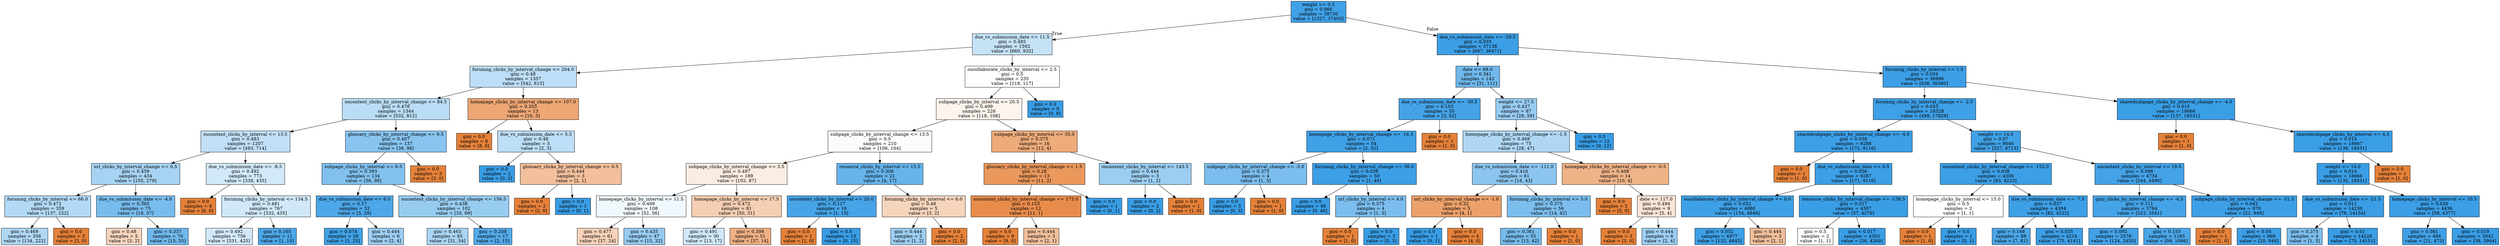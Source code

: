 digraph Tree {
node [shape=box, style="filled", color="black"] ;
0 [label="weight <= 0.5\ngini = 0.066\nsamples = 38730\nvalue = [1327, 37403]", fillcolor="#399de5f6"] ;
1 [label="due_vs_submission_date <= 11.5\ngini = 0.485\nsamples = 1592\nvalue = [660, 932]", fillcolor="#399de54a"] ;
0 -> 1 [labeldistance=2.5, labelangle=45, headlabel="True"] ;
2 [label="forumng_clicks_by_interval_change <= 204.0\ngini = 0.48\nsamples = 1357\nvalue = [542, 815]", fillcolor="#399de555"] ;
1 -> 2 ;
3 [label="oucontent_clicks_by_interval_change <= 84.5\ngini = 0.478\nsamples = 1344\nvalue = [532, 812]", fillcolor="#399de558"] ;
2 -> 3 ;
4 [label="oucontent_clicks_by_interval <= 13.5\ngini = 0.483\nsamples = 1207\nvalue = [493, 714]", fillcolor="#399de54f"] ;
3 -> 4 ;
5 [label="url_clicks_by_interval_change <= 0.5\ngini = 0.459\nsamples = 434\nvalue = [155, 279]", fillcolor="#399de571"] ;
4 -> 5 ;
6 [label="forumng_clicks_by_interval <= 66.0\ngini = 0.472\nsamples = 359\nvalue = [137, 222]", fillcolor="#399de562"] ;
5 -> 6 ;
7 [label="gini = 0.469\nsamples = 356\nvalue = [134, 222]", fillcolor="#399de565"] ;
6 -> 7 ;
8 [label="gini = 0.0\nsamples = 3\nvalue = [3, 0]", fillcolor="#e58139ff"] ;
6 -> 8 ;
9 [label="due_vs_submission_date <= -4.0\ngini = 0.365\nsamples = 75\nvalue = [18, 57]", fillcolor="#399de5ae"] ;
5 -> 9 ;
10 [label="gini = 0.48\nsamples = 5\nvalue = [3, 2]", fillcolor="#e5813955"] ;
9 -> 10 ;
11 [label="gini = 0.337\nsamples = 70\nvalue = [15, 55]", fillcolor="#399de5b9"] ;
9 -> 11 ;
12 [label="due_vs_submission_date <= -8.5\ngini = 0.492\nsamples = 773\nvalue = [338, 435]", fillcolor="#399de539"] ;
4 -> 12 ;
13 [label="gini = 0.0\nsamples = 6\nvalue = [6, 0]", fillcolor="#e58139ff"] ;
12 -> 13 ;
14 [label="forumng_clicks_by_interval <= 134.5\ngini = 0.491\nsamples = 767\nvalue = [332, 435]", fillcolor="#399de53c"] ;
12 -> 14 ;
15 [label="gini = 0.492\nsamples = 756\nvalue = [331, 425]", fillcolor="#399de538"] ;
14 -> 15 ;
16 [label="gini = 0.165\nsamples = 11\nvalue = [1, 10]", fillcolor="#399de5e6"] ;
14 -> 16 ;
17 [label="glossary_clicks_by_interval_change <= 9.5\ngini = 0.407\nsamples = 137\nvalue = [39, 98]", fillcolor="#399de59a"] ;
3 -> 17 ;
18 [label="subpage_clicks_by_interval <= 8.5\ngini = 0.393\nsamples = 134\nvalue = [36, 98]", fillcolor="#399de5a1"] ;
17 -> 18 ;
19 [label="due_vs_submission_date <= 6.5\ngini = 0.17\nsamples = 32\nvalue = [3, 29]", fillcolor="#399de5e5"] ;
18 -> 19 ;
20 [label="gini = 0.074\nsamples = 26\nvalue = [1, 25]", fillcolor="#399de5f5"] ;
19 -> 20 ;
21 [label="gini = 0.444\nsamples = 6\nvalue = [2, 4]", fillcolor="#399de57f"] ;
19 -> 21 ;
22 [label="oucontent_clicks_by_interval_change <= 156.5\ngini = 0.438\nsamples = 102\nvalue = [33, 69]", fillcolor="#399de585"] ;
18 -> 22 ;
23 [label="gini = 0.463\nsamples = 85\nvalue = [31, 54]", fillcolor="#399de56d"] ;
22 -> 23 ;
24 [label="gini = 0.208\nsamples = 17\nvalue = [2, 15]", fillcolor="#399de5dd"] ;
22 -> 24 ;
25 [label="gini = 0.0\nsamples = 3\nvalue = [3, 0]", fillcolor="#e58139ff"] ;
17 -> 25 ;
26 [label="homepage_clicks_by_interval_change <= 107.0\ngini = 0.355\nsamples = 13\nvalue = [10, 3]", fillcolor="#e58139b3"] ;
2 -> 26 ;
27 [label="gini = 0.0\nsamples = 8\nvalue = [8, 0]", fillcolor="#e58139ff"] ;
26 -> 27 ;
28 [label="due_vs_submission_date <= 5.5\ngini = 0.48\nsamples = 5\nvalue = [2, 3]", fillcolor="#399de555"] ;
26 -> 28 ;
29 [label="gini = 0.0\nsamples = 2\nvalue = [0, 2]", fillcolor="#399de5ff"] ;
28 -> 29 ;
30 [label="glossary_clicks_by_interval_change <= 0.5\ngini = 0.444\nsamples = 3\nvalue = [2, 1]", fillcolor="#e581397f"] ;
28 -> 30 ;
31 [label="gini = 0.0\nsamples = 2\nvalue = [2, 0]", fillcolor="#e58139ff"] ;
30 -> 31 ;
32 [label="gini = 0.0\nsamples = 1\nvalue = [0, 1]", fillcolor="#399de5ff"] ;
30 -> 32 ;
33 [label="oucollaborate_clicks_by_interval <= 2.5\ngini = 0.5\nsamples = 235\nvalue = [118, 117]", fillcolor="#e5813902"] ;
1 -> 33 ;
34 [label="subpage_clicks_by_interval <= 20.5\ngini = 0.499\nsamples = 226\nvalue = [118, 108]", fillcolor="#e5813916"] ;
33 -> 34 ;
35 [label="subpage_clicks_by_interval_change <= 13.5\ngini = 0.5\nsamples = 210\nvalue = [106, 104]", fillcolor="#e5813905"] ;
34 -> 35 ;
36 [label="subpage_clicks_by_interval_change <= 3.5\ngini = 0.497\nsamples = 189\nvalue = [102, 87]", fillcolor="#e5813925"] ;
35 -> 36 ;
37 [label="homepage_clicks_by_interval <= 11.5\ngini = 0.499\nsamples = 108\nvalue = [52, 56]", fillcolor="#399de512"] ;
36 -> 37 ;
38 [label="gini = 0.477\nsamples = 61\nvalue = [37, 24]", fillcolor="#e581395a"] ;
37 -> 38 ;
39 [label="gini = 0.435\nsamples = 47\nvalue = [15, 32]", fillcolor="#399de587"] ;
37 -> 39 ;
40 [label="homepage_clicks_by_interval <= 17.5\ngini = 0.472\nsamples = 81\nvalue = [50, 31]", fillcolor="#e5813961"] ;
36 -> 40 ;
41 [label="gini = 0.491\nsamples = 30\nvalue = [13, 17]", fillcolor="#399de53c"] ;
40 -> 41 ;
42 [label="gini = 0.398\nsamples = 51\nvalue = [37, 14]", fillcolor="#e581399f"] ;
40 -> 42 ;
43 [label="resource_clicks_by_interval <= 15.5\ngini = 0.308\nsamples = 21\nvalue = [4, 17]", fillcolor="#399de5c3"] ;
35 -> 43 ;
44 [label="oucontent_clicks_by_interval <= 20.0\ngini = 0.117\nsamples = 16\nvalue = [1, 15]", fillcolor="#399de5ee"] ;
43 -> 44 ;
45 [label="gini = 0.0\nsamples = 1\nvalue = [1, 0]", fillcolor="#e58139ff"] ;
44 -> 45 ;
46 [label="gini = 0.0\nsamples = 15\nvalue = [0, 15]", fillcolor="#399de5ff"] ;
44 -> 46 ;
47 [label="forumng_clicks_by_interval <= 6.0\ngini = 0.48\nsamples = 5\nvalue = [3, 2]", fillcolor="#e5813955"] ;
43 -> 47 ;
48 [label="gini = 0.444\nsamples = 3\nvalue = [1, 2]", fillcolor="#399de57f"] ;
47 -> 48 ;
49 [label="gini = 0.0\nsamples = 2\nvalue = [2, 0]", fillcolor="#e58139ff"] ;
47 -> 49 ;
50 [label="subpage_clicks_by_interval <= 35.0\ngini = 0.375\nsamples = 16\nvalue = [12, 4]", fillcolor="#e58139aa"] ;
34 -> 50 ;
51 [label="glossary_clicks_by_interval_change <= 1.5\ngini = 0.26\nsamples = 13\nvalue = [11, 2]", fillcolor="#e58139d1"] ;
50 -> 51 ;
52 [label="oucontent_clicks_by_interval_change <= 173.0\ngini = 0.153\nsamples = 12\nvalue = [11, 1]", fillcolor="#e58139e8"] ;
51 -> 52 ;
53 [label="gini = 0.0\nsamples = 9\nvalue = [9, 0]", fillcolor="#e58139ff"] ;
52 -> 53 ;
54 [label="gini = 0.444\nsamples = 3\nvalue = [2, 1]", fillcolor="#e581397f"] ;
52 -> 54 ;
55 [label="gini = 0.0\nsamples = 1\nvalue = [0, 1]", fillcolor="#399de5ff"] ;
51 -> 55 ;
56 [label="oucontent_clicks_by_interval <= 143.5\ngini = 0.444\nsamples = 3\nvalue = [1, 2]", fillcolor="#399de57f"] ;
50 -> 56 ;
57 [label="gini = 0.0\nsamples = 2\nvalue = [0, 2]", fillcolor="#399de5ff"] ;
56 -> 57 ;
58 [label="gini = 0.0\nsamples = 1\nvalue = [1, 0]", fillcolor="#e58139ff"] ;
56 -> 58 ;
59 [label="gini = 0.0\nsamples = 9\nvalue = [0, 9]", fillcolor="#399de5ff"] ;
33 -> 59 ;
60 [label="due_vs_submission_date <= -29.5\ngini = 0.035\nsamples = 37138\nvalue = [667, 36471]", fillcolor="#399de5fa"] ;
0 -> 60 [labeldistance=2.5, labelangle=-45, headlabel="False"] ;
61 [label="date <= 68.0\ngini = 0.341\nsamples = 142\nvalue = [31, 111]", fillcolor="#399de5b8"] ;
60 -> 61 ;
62 [label="due_vs_submission_date <= -30.5\ngini = 0.103\nsamples = 55\nvalue = [3, 52]", fillcolor="#399de5f0"] ;
61 -> 62 ;
63 [label="homepage_clicks_by_interval_change <= -16.5\ngini = 0.071\nsamples = 54\nvalue = [2, 52]", fillcolor="#399de5f5"] ;
62 -> 63 ;
64 [label="subpage_clicks_by_interval_change <= -3.0\ngini = 0.375\nsamples = 4\nvalue = [1, 3]", fillcolor="#399de5aa"] ;
63 -> 64 ;
65 [label="gini = 0.0\nsamples = 3\nvalue = [0, 3]", fillcolor="#399de5ff"] ;
64 -> 65 ;
66 [label="gini = 0.0\nsamples = 1\nvalue = [1, 0]", fillcolor="#e58139ff"] ;
64 -> 66 ;
67 [label="forumng_clicks_by_interval_change <= 36.0\ngini = 0.039\nsamples = 50\nvalue = [1, 49]", fillcolor="#399de5fa"] ;
63 -> 67 ;
68 [label="gini = 0.0\nsamples = 46\nvalue = [0, 46]", fillcolor="#399de5ff"] ;
67 -> 68 ;
69 [label="url_clicks_by_interval <= 4.0\ngini = 0.375\nsamples = 4\nvalue = [1, 3]", fillcolor="#399de5aa"] ;
67 -> 69 ;
70 [label="gini = 0.0\nsamples = 1\nvalue = [1, 0]", fillcolor="#e58139ff"] ;
69 -> 70 ;
71 [label="gini = 0.0\nsamples = 3\nvalue = [0, 3]", fillcolor="#399de5ff"] ;
69 -> 71 ;
72 [label="gini = 0.0\nsamples = 1\nvalue = [1, 0]", fillcolor="#e58139ff"] ;
62 -> 72 ;
73 [label="weight <= 27.5\ngini = 0.437\nsamples = 87\nvalue = [28, 59]", fillcolor="#399de586"] ;
61 -> 73 ;
74 [label="homepage_clicks_by_interval_change <= -1.5\ngini = 0.468\nsamples = 75\nvalue = [28, 47]", fillcolor="#399de567"] ;
73 -> 74 ;
75 [label="due_vs_submission_date <= -111.0\ngini = 0.416\nsamples = 61\nvalue = [18, 43]", fillcolor="#399de594"] ;
74 -> 75 ;
76 [label="url_clicks_by_interval_change <= -1.0\ngini = 0.32\nsamples = 5\nvalue = [4, 1]", fillcolor="#e58139bf"] ;
75 -> 76 ;
77 [label="gini = 0.0\nsamples = 1\nvalue = [0, 1]", fillcolor="#399de5ff"] ;
76 -> 77 ;
78 [label="gini = 0.0\nsamples = 4\nvalue = [4, 0]", fillcolor="#e58139ff"] ;
76 -> 78 ;
79 [label="forumng_clicks_by_interval <= 5.0\ngini = 0.375\nsamples = 56\nvalue = [14, 42]", fillcolor="#399de5aa"] ;
75 -> 79 ;
80 [label="gini = 0.361\nsamples = 55\nvalue = [13, 42]", fillcolor="#399de5b0"] ;
79 -> 80 ;
81 [label="gini = 0.0\nsamples = 1\nvalue = [1, 0]", fillcolor="#e58139ff"] ;
79 -> 81 ;
82 [label="homepage_clicks_by_interval_change <= -0.5\ngini = 0.408\nsamples = 14\nvalue = [10, 4]", fillcolor="#e5813999"] ;
74 -> 82 ;
83 [label="gini = 0.0\nsamples = 5\nvalue = [5, 0]", fillcolor="#e58139ff"] ;
82 -> 83 ;
84 [label="date <= 117.0\ngini = 0.494\nsamples = 9\nvalue = [5, 4]", fillcolor="#e5813933"] ;
82 -> 84 ;
85 [label="gini = 0.0\nsamples = 3\nvalue = [3, 0]", fillcolor="#e58139ff"] ;
84 -> 85 ;
86 [label="gini = 0.444\nsamples = 6\nvalue = [2, 4]", fillcolor="#399de57f"] ;
84 -> 86 ;
87 [label="gini = 0.0\nsamples = 12\nvalue = [0, 12]", fillcolor="#399de5ff"] ;
73 -> 87 ;
88 [label="forumng_clicks_by_interval <= 1.5\ngini = 0.034\nsamples = 36996\nvalue = [636, 36360]", fillcolor="#399de5fb"] ;
60 -> 88 ;
89 [label="forumng_clicks_by_interval_change <= -2.5\ngini = 0.053\nsamples = 18328\nvalue = [499, 17829]", fillcolor="#399de5f8"] ;
88 -> 89 ;
90 [label="sharedsubpage_clicks_by_interval_change <= -4.0\ngini = 0.036\nsamples = 9288\nvalue = [172, 9116]", fillcolor="#399de5fa"] ;
89 -> 90 ;
91 [label="gini = 0.0\nsamples = 1\nvalue = [1, 0]", fillcolor="#e58139ff"] ;
90 -> 91 ;
92 [label="due_vs_submission_date <= 0.5\ngini = 0.036\nsamples = 9287\nvalue = [171, 9116]", fillcolor="#399de5fa"] ;
90 -> 92 ;
93 [label="oucollaborate_clicks_by_interval_change <= 8.0\ngini = 0.052\nsamples = 4980\nvalue = [134, 4846]", fillcolor="#399de5f8"] ;
92 -> 93 ;
94 [label="gini = 0.052\nsamples = 4977\nvalue = [132, 4845]", fillcolor="#399de5f8"] ;
93 -> 94 ;
95 [label="gini = 0.444\nsamples = 3\nvalue = [2, 1]", fillcolor="#e581397f"] ;
93 -> 95 ;
96 [label="resource_clicks_by_interval_change <= -138.5\ngini = 0.017\nsamples = 4307\nvalue = [37, 4270]", fillcolor="#399de5fd"] ;
92 -> 96 ;
97 [label="gini = 0.5\nsamples = 2\nvalue = [1, 1]", fillcolor="#e5813900"] ;
96 -> 97 ;
98 [label="gini = 0.017\nsamples = 4305\nvalue = [36, 4269]", fillcolor="#399de5fd"] ;
96 -> 98 ;
99 [label="weight <= 14.0\ngini = 0.07\nsamples = 9040\nvalue = [327, 8713]", fillcolor="#399de5f5"] ;
89 -> 99 ;
100 [label="oucontent_clicks_by_interval_change <= -152.0\ngini = 0.038\nsamples = 4306\nvalue = [83, 4223]", fillcolor="#399de5fa"] ;
99 -> 100 ;
101 [label="homepage_clicks_by_interval <= 15.0\ngini = 0.5\nsamples = 2\nvalue = [1, 1]", fillcolor="#e5813900"] ;
100 -> 101 ;
102 [label="gini = 0.0\nsamples = 1\nvalue = [1, 0]", fillcolor="#e58139ff"] ;
101 -> 102 ;
103 [label="gini = 0.0\nsamples = 1\nvalue = [0, 1]", fillcolor="#399de5ff"] ;
101 -> 103 ;
104 [label="due_vs_submission_date <= -7.5\ngini = 0.037\nsamples = 4304\nvalue = [82, 4222]", fillcolor="#399de5fa"] ;
100 -> 104 ;
105 [label="gini = 0.146\nsamples = 88\nvalue = [7, 81]", fillcolor="#399de5e9"] ;
104 -> 105 ;
106 [label="gini = 0.035\nsamples = 4216\nvalue = [75, 4141]", fillcolor="#399de5fa"] ;
104 -> 106 ;
107 [label="oucontent_clicks_by_interval <= 19.5\ngini = 0.098\nsamples = 4734\nvalue = [244, 4490]", fillcolor="#399de5f1"] ;
99 -> 107 ;
108 [label="quiz_clicks_by_interval_change <= -4.5\ngini = 0.111\nsamples = 3764\nvalue = [223, 3541]", fillcolor="#399de5ef"] ;
107 -> 108 ;
109 [label="gini = 0.092\nsamples = 2579\nvalue = [124, 2455]", fillcolor="#399de5f2"] ;
108 -> 109 ;
110 [label="gini = 0.153\nsamples = 1185\nvalue = [99, 1086]", fillcolor="#399de5e8"] ;
108 -> 110 ;
111 [label="subpage_clicks_by_interval_change <= -51.5\ngini = 0.042\nsamples = 970\nvalue = [21, 949]", fillcolor="#399de5f9"] ;
107 -> 111 ;
112 [label="gini = 0.0\nsamples = 1\nvalue = [1, 0]", fillcolor="#e58139ff"] ;
111 -> 112 ;
113 [label="gini = 0.04\nsamples = 969\nvalue = [20, 949]", fillcolor="#399de5fa"] ;
111 -> 113 ;
114 [label="sharedsubpage_clicks_by_interval_change <= -4.0\ngini = 0.015\nsamples = 18668\nvalue = [137, 18531]", fillcolor="#399de5fd"] ;
88 -> 114 ;
115 [label="gini = 0.0\nsamples = 1\nvalue = [1, 0]", fillcolor="#e58139ff"] ;
114 -> 115 ;
116 [label="sharedsubpage_clicks_by_interval <= 4.5\ngini = 0.014\nsamples = 18667\nvalue = [136, 18531]", fillcolor="#399de5fd"] ;
114 -> 116 ;
117 [label="weight <= 14.0\ngini = 0.014\nsamples = 18666\nvalue = [135, 18531]", fillcolor="#399de5fd"] ;
116 -> 117 ;
118 [label="due_vs_submission_date <= -21.5\ngini = 0.011\nsamples = 14230\nvalue = [76, 14154]", fillcolor="#399de5fe"] ;
117 -> 118 ;
119 [label="gini = 0.375\nsamples = 4\nvalue = [1, 3]", fillcolor="#399de5aa"] ;
118 -> 119 ;
120 [label="gini = 0.01\nsamples = 14226\nvalue = [75, 14151]", fillcolor="#399de5fe"] ;
118 -> 120 ;
121 [label="homepage_clicks_by_interval <= 10.5\ngini = 0.026\nsamples = 4436\nvalue = [59, 4377]", fillcolor="#399de5fc"] ;
117 -> 121 ;
122 [label="gini = 0.081\nsamples = 494\nvalue = [21, 473]", fillcolor="#399de5f4"] ;
121 -> 122 ;
123 [label="gini = 0.019\nsamples = 3942\nvalue = [38, 3904]", fillcolor="#399de5fd"] ;
121 -> 123 ;
124 [label="gini = 0.0\nsamples = 1\nvalue = [1, 0]", fillcolor="#e58139ff"] ;
116 -> 124 ;
}
